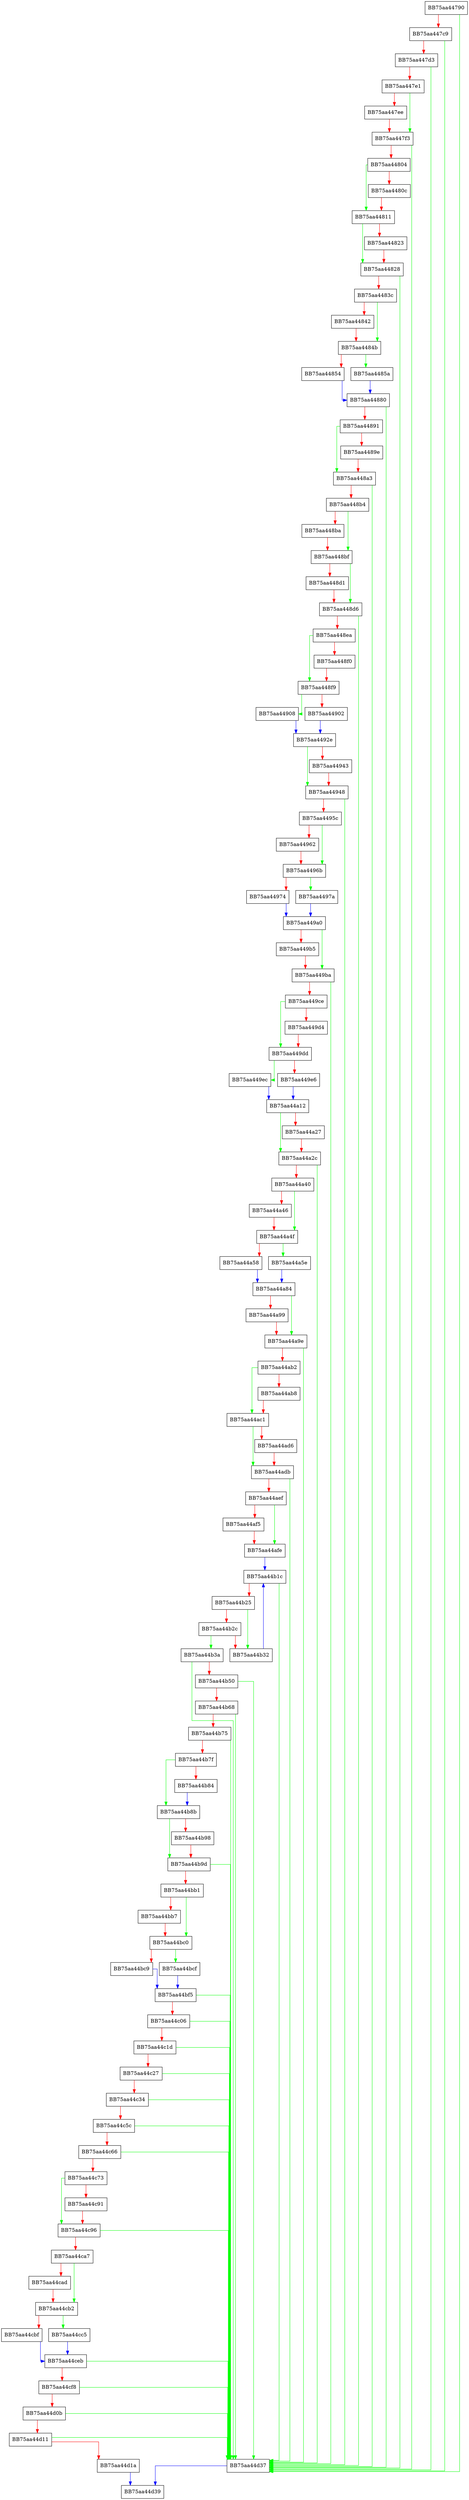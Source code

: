 digraph Init {
  node [shape="box"];
  graph [splines=ortho];
  BB75aa44790 -> BB75aa44d37 [color="green"];
  BB75aa44790 -> BB75aa447c9 [color="red"];
  BB75aa447c9 -> BB75aa44d37 [color="green"];
  BB75aa447c9 -> BB75aa447d3 [color="red"];
  BB75aa447d3 -> BB75aa44d37 [color="green"];
  BB75aa447d3 -> BB75aa447e1 [color="red"];
  BB75aa447e1 -> BB75aa447f3 [color="green"];
  BB75aa447e1 -> BB75aa447ee [color="red"];
  BB75aa447ee -> BB75aa447f3 [color="red"];
  BB75aa447f3 -> BB75aa44d37 [color="green"];
  BB75aa447f3 -> BB75aa44804 [color="red"];
  BB75aa44804 -> BB75aa44811 [color="green"];
  BB75aa44804 -> BB75aa4480c [color="red"];
  BB75aa4480c -> BB75aa44811 [color="red"];
  BB75aa44811 -> BB75aa44828 [color="green"];
  BB75aa44811 -> BB75aa44823 [color="red"];
  BB75aa44823 -> BB75aa44828 [color="red"];
  BB75aa44828 -> BB75aa44d37 [color="green"];
  BB75aa44828 -> BB75aa4483c [color="red"];
  BB75aa4483c -> BB75aa4484b [color="green"];
  BB75aa4483c -> BB75aa44842 [color="red"];
  BB75aa44842 -> BB75aa4484b [color="red"];
  BB75aa4484b -> BB75aa4485a [color="green"];
  BB75aa4484b -> BB75aa44854 [color="red"];
  BB75aa44854 -> BB75aa44880 [color="blue"];
  BB75aa4485a -> BB75aa44880 [color="blue"];
  BB75aa44880 -> BB75aa44d37 [color="green"];
  BB75aa44880 -> BB75aa44891 [color="red"];
  BB75aa44891 -> BB75aa448a3 [color="green"];
  BB75aa44891 -> BB75aa4489e [color="red"];
  BB75aa4489e -> BB75aa448a3 [color="red"];
  BB75aa448a3 -> BB75aa44d37 [color="green"];
  BB75aa448a3 -> BB75aa448b4 [color="red"];
  BB75aa448b4 -> BB75aa448bf [color="green"];
  BB75aa448b4 -> BB75aa448ba [color="red"];
  BB75aa448ba -> BB75aa448bf [color="red"];
  BB75aa448bf -> BB75aa448d6 [color="green"];
  BB75aa448bf -> BB75aa448d1 [color="red"];
  BB75aa448d1 -> BB75aa448d6 [color="red"];
  BB75aa448d6 -> BB75aa44d37 [color="green"];
  BB75aa448d6 -> BB75aa448ea [color="red"];
  BB75aa448ea -> BB75aa448f9 [color="green"];
  BB75aa448ea -> BB75aa448f0 [color="red"];
  BB75aa448f0 -> BB75aa448f9 [color="red"];
  BB75aa448f9 -> BB75aa44908 [color="green"];
  BB75aa448f9 -> BB75aa44902 [color="red"];
  BB75aa44902 -> BB75aa4492e [color="blue"];
  BB75aa44908 -> BB75aa4492e [color="blue"];
  BB75aa4492e -> BB75aa44948 [color="green"];
  BB75aa4492e -> BB75aa44943 [color="red"];
  BB75aa44943 -> BB75aa44948 [color="red"];
  BB75aa44948 -> BB75aa44d37 [color="green"];
  BB75aa44948 -> BB75aa4495c [color="red"];
  BB75aa4495c -> BB75aa4496b [color="green"];
  BB75aa4495c -> BB75aa44962 [color="red"];
  BB75aa44962 -> BB75aa4496b [color="red"];
  BB75aa4496b -> BB75aa4497a [color="green"];
  BB75aa4496b -> BB75aa44974 [color="red"];
  BB75aa44974 -> BB75aa449a0 [color="blue"];
  BB75aa4497a -> BB75aa449a0 [color="blue"];
  BB75aa449a0 -> BB75aa449ba [color="green"];
  BB75aa449a0 -> BB75aa449b5 [color="red"];
  BB75aa449b5 -> BB75aa449ba [color="red"];
  BB75aa449ba -> BB75aa44d37 [color="green"];
  BB75aa449ba -> BB75aa449ce [color="red"];
  BB75aa449ce -> BB75aa449dd [color="green"];
  BB75aa449ce -> BB75aa449d4 [color="red"];
  BB75aa449d4 -> BB75aa449dd [color="red"];
  BB75aa449dd -> BB75aa449ec [color="green"];
  BB75aa449dd -> BB75aa449e6 [color="red"];
  BB75aa449e6 -> BB75aa44a12 [color="blue"];
  BB75aa449ec -> BB75aa44a12 [color="blue"];
  BB75aa44a12 -> BB75aa44a2c [color="green"];
  BB75aa44a12 -> BB75aa44a27 [color="red"];
  BB75aa44a27 -> BB75aa44a2c [color="red"];
  BB75aa44a2c -> BB75aa44d37 [color="green"];
  BB75aa44a2c -> BB75aa44a40 [color="red"];
  BB75aa44a40 -> BB75aa44a4f [color="green"];
  BB75aa44a40 -> BB75aa44a46 [color="red"];
  BB75aa44a46 -> BB75aa44a4f [color="red"];
  BB75aa44a4f -> BB75aa44a5e [color="green"];
  BB75aa44a4f -> BB75aa44a58 [color="red"];
  BB75aa44a58 -> BB75aa44a84 [color="blue"];
  BB75aa44a5e -> BB75aa44a84 [color="blue"];
  BB75aa44a84 -> BB75aa44a9e [color="green"];
  BB75aa44a84 -> BB75aa44a99 [color="red"];
  BB75aa44a99 -> BB75aa44a9e [color="red"];
  BB75aa44a9e -> BB75aa44d37 [color="green"];
  BB75aa44a9e -> BB75aa44ab2 [color="red"];
  BB75aa44ab2 -> BB75aa44ac1 [color="green"];
  BB75aa44ab2 -> BB75aa44ab8 [color="red"];
  BB75aa44ab8 -> BB75aa44ac1 [color="red"];
  BB75aa44ac1 -> BB75aa44adb [color="green"];
  BB75aa44ac1 -> BB75aa44ad6 [color="red"];
  BB75aa44ad6 -> BB75aa44adb [color="red"];
  BB75aa44adb -> BB75aa44d37 [color="green"];
  BB75aa44adb -> BB75aa44aef [color="red"];
  BB75aa44aef -> BB75aa44afe [color="green"];
  BB75aa44aef -> BB75aa44af5 [color="red"];
  BB75aa44af5 -> BB75aa44afe [color="red"];
  BB75aa44afe -> BB75aa44b1c [color="blue"];
  BB75aa44b1c -> BB75aa44d37 [color="green"];
  BB75aa44b1c -> BB75aa44b25 [color="red"];
  BB75aa44b25 -> BB75aa44b32 [color="green"];
  BB75aa44b25 -> BB75aa44b2c [color="red"];
  BB75aa44b2c -> BB75aa44b3a [color="green"];
  BB75aa44b2c -> BB75aa44b32 [color="red"];
  BB75aa44b32 -> BB75aa44b1c [color="blue"];
  BB75aa44b3a -> BB75aa44d37 [color="green"];
  BB75aa44b3a -> BB75aa44b50 [color="red"];
  BB75aa44b50 -> BB75aa44d37 [color="green"];
  BB75aa44b50 -> BB75aa44b68 [color="red"];
  BB75aa44b68 -> BB75aa44d37 [color="green"];
  BB75aa44b68 -> BB75aa44b75 [color="red"];
  BB75aa44b75 -> BB75aa44d37 [color="green"];
  BB75aa44b75 -> BB75aa44b7f [color="red"];
  BB75aa44b7f -> BB75aa44b8b [color="green"];
  BB75aa44b7f -> BB75aa44b84 [color="red"];
  BB75aa44b84 -> BB75aa44b8b [color="blue"];
  BB75aa44b8b -> BB75aa44b9d [color="green"];
  BB75aa44b8b -> BB75aa44b98 [color="red"];
  BB75aa44b98 -> BB75aa44b9d [color="red"];
  BB75aa44b9d -> BB75aa44d37 [color="green"];
  BB75aa44b9d -> BB75aa44bb1 [color="red"];
  BB75aa44bb1 -> BB75aa44bc0 [color="green"];
  BB75aa44bb1 -> BB75aa44bb7 [color="red"];
  BB75aa44bb7 -> BB75aa44bc0 [color="red"];
  BB75aa44bc0 -> BB75aa44bcf [color="green"];
  BB75aa44bc0 -> BB75aa44bc9 [color="red"];
  BB75aa44bc9 -> BB75aa44bf5 [color="blue"];
  BB75aa44bcf -> BB75aa44bf5 [color="blue"];
  BB75aa44bf5 -> BB75aa44d37 [color="green"];
  BB75aa44bf5 -> BB75aa44c06 [color="red"];
  BB75aa44c06 -> BB75aa44d37 [color="green"];
  BB75aa44c06 -> BB75aa44c1d [color="red"];
  BB75aa44c1d -> BB75aa44d37 [color="green"];
  BB75aa44c1d -> BB75aa44c27 [color="red"];
  BB75aa44c27 -> BB75aa44d37 [color="green"];
  BB75aa44c27 -> BB75aa44c34 [color="red"];
  BB75aa44c34 -> BB75aa44d37 [color="green"];
  BB75aa44c34 -> BB75aa44c5c [color="red"];
  BB75aa44c5c -> BB75aa44d37 [color="green"];
  BB75aa44c5c -> BB75aa44c66 [color="red"];
  BB75aa44c66 -> BB75aa44d37 [color="green"];
  BB75aa44c66 -> BB75aa44c73 [color="red"];
  BB75aa44c73 -> BB75aa44c96 [color="green"];
  BB75aa44c73 -> BB75aa44c91 [color="red"];
  BB75aa44c91 -> BB75aa44c96 [color="red"];
  BB75aa44c96 -> BB75aa44d37 [color="green"];
  BB75aa44c96 -> BB75aa44ca7 [color="red"];
  BB75aa44ca7 -> BB75aa44cb2 [color="green"];
  BB75aa44ca7 -> BB75aa44cad [color="red"];
  BB75aa44cad -> BB75aa44cb2 [color="red"];
  BB75aa44cb2 -> BB75aa44cc5 [color="green"];
  BB75aa44cb2 -> BB75aa44cbf [color="red"];
  BB75aa44cbf -> BB75aa44ceb [color="blue"];
  BB75aa44cc5 -> BB75aa44ceb [color="blue"];
  BB75aa44ceb -> BB75aa44d37 [color="green"];
  BB75aa44ceb -> BB75aa44cf8 [color="red"];
  BB75aa44cf8 -> BB75aa44d37 [color="green"];
  BB75aa44cf8 -> BB75aa44d0b [color="red"];
  BB75aa44d0b -> BB75aa44d37 [color="green"];
  BB75aa44d0b -> BB75aa44d11 [color="red"];
  BB75aa44d11 -> BB75aa44d37 [color="green"];
  BB75aa44d11 -> BB75aa44d1a [color="red"];
  BB75aa44d1a -> BB75aa44d39 [color="blue"];
  BB75aa44d37 -> BB75aa44d39 [color="blue"];
}